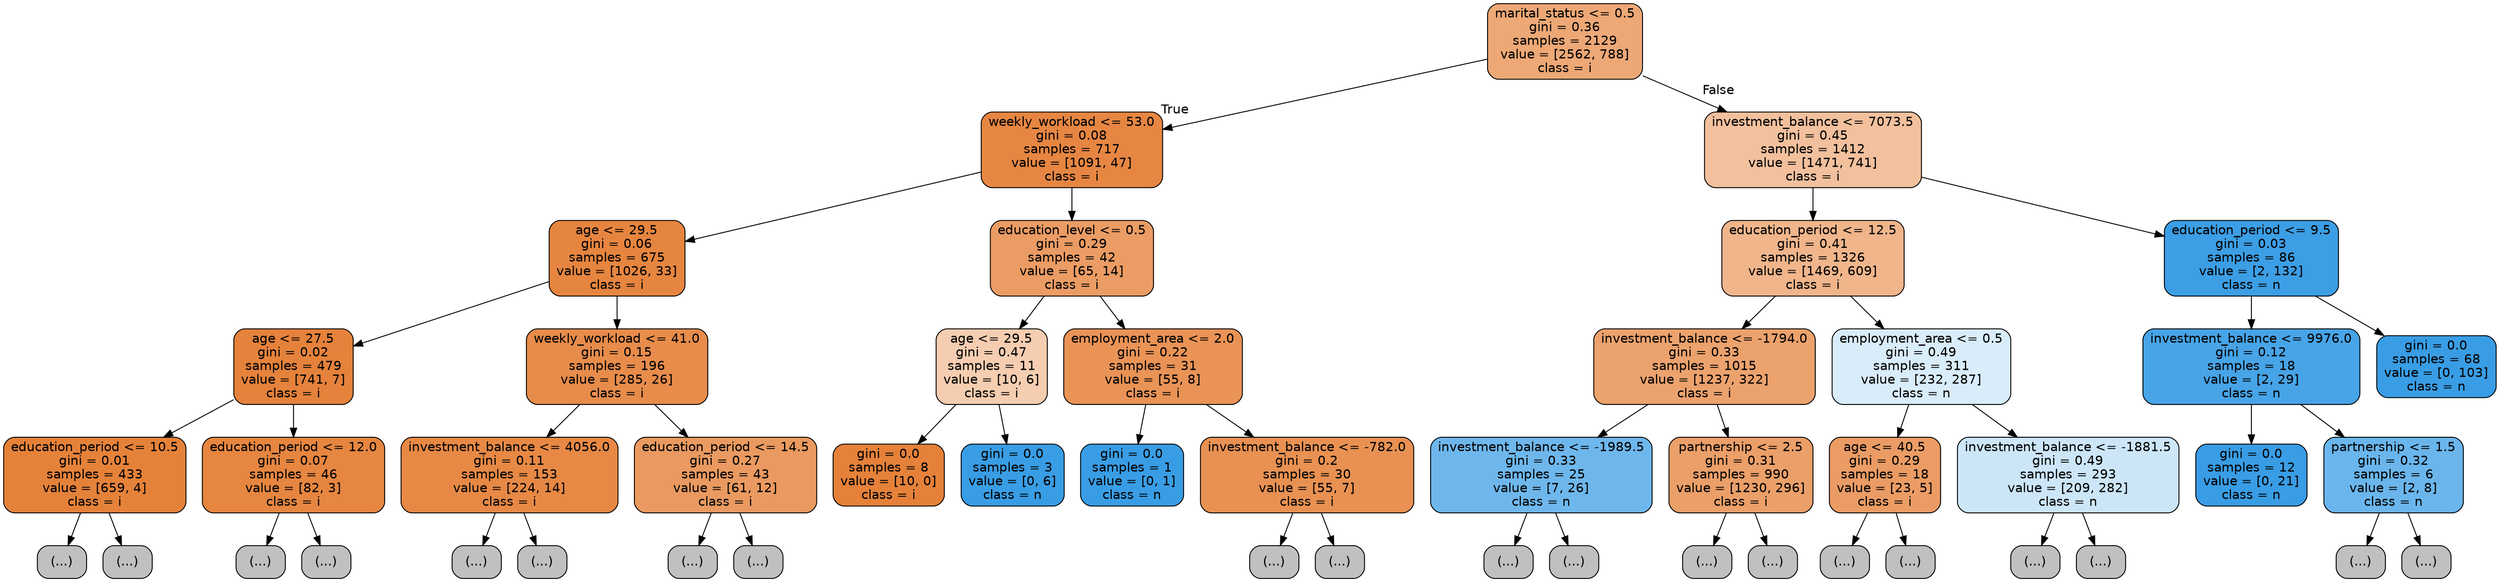 digraph Tree {
node [shape=box, style="filled, rounded", color="black", fontname=helvetica] ;
edge [fontname=helvetica] ;
0 [label="marital_status <= 0.5\ngini = 0.36\nsamples = 2129\nvalue = [2562, 788]\nclass = i", fillcolor="#eda876"] ;
1 [label="weekly_workload <= 53.0\ngini = 0.08\nsamples = 717\nvalue = [1091, 47]\nclass = i", fillcolor="#e68642"] ;
0 -> 1 [labeldistance=2.5, labelangle=45, headlabel="True"] ;
2 [label="age <= 29.5\ngini = 0.06\nsamples = 675\nvalue = [1026, 33]\nclass = i", fillcolor="#e6853f"] ;
1 -> 2 ;
3 [label="age <= 27.5\ngini = 0.02\nsamples = 479\nvalue = [741, 7]\nclass = i", fillcolor="#e5823b"] ;
2 -> 3 ;
4 [label="education_period <= 10.5\ngini = 0.01\nsamples = 433\nvalue = [659, 4]\nclass = i", fillcolor="#e5823a"] ;
3 -> 4 ;
5 [label="(...)", fillcolor="#C0C0C0"] ;
4 -> 5 ;
8 [label="(...)", fillcolor="#C0C0C0"] ;
4 -> 8 ;
25 [label="education_period <= 12.0\ngini = 0.07\nsamples = 46\nvalue = [82, 3]\nclass = i", fillcolor="#e68640"] ;
3 -> 25 ;
26 [label="(...)", fillcolor="#C0C0C0"] ;
25 -> 26 ;
27 [label="(...)", fillcolor="#C0C0C0"] ;
25 -> 27 ;
36 [label="weekly_workload <= 41.0\ngini = 0.15\nsamples = 196\nvalue = [285, 26]\nclass = i", fillcolor="#e78c4b"] ;
2 -> 36 ;
37 [label="investment_balance <= 4056.0\ngini = 0.11\nsamples = 153\nvalue = [224, 14]\nclass = i", fillcolor="#e78945"] ;
36 -> 37 ;
38 [label="(...)", fillcolor="#C0C0C0"] ;
37 -> 38 ;
79 [label="(...)", fillcolor="#C0C0C0"] ;
37 -> 79 ;
84 [label="education_period <= 14.5\ngini = 0.27\nsamples = 43\nvalue = [61, 12]\nclass = i", fillcolor="#ea9a60"] ;
36 -> 84 ;
85 [label="(...)", fillcolor="#C0C0C0"] ;
84 -> 85 ;
104 [label="(...)", fillcolor="#C0C0C0"] ;
84 -> 104 ;
105 [label="education_level <= 0.5\ngini = 0.29\nsamples = 42\nvalue = [65, 14]\nclass = i", fillcolor="#eb9c64"] ;
1 -> 105 ;
106 [label="age <= 29.5\ngini = 0.47\nsamples = 11\nvalue = [10, 6]\nclass = i", fillcolor="#f5cdb0"] ;
105 -> 106 ;
107 [label="gini = 0.0\nsamples = 8\nvalue = [10, 0]\nclass = i", fillcolor="#e58139"] ;
106 -> 107 ;
108 [label="gini = 0.0\nsamples = 3\nvalue = [0, 6]\nclass = n", fillcolor="#399de5"] ;
106 -> 108 ;
109 [label="employment_area <= 2.0\ngini = 0.22\nsamples = 31\nvalue = [55, 8]\nclass = i", fillcolor="#e99356"] ;
105 -> 109 ;
110 [label="gini = 0.0\nsamples = 1\nvalue = [0, 1]\nclass = n", fillcolor="#399de5"] ;
109 -> 110 ;
111 [label="investment_balance <= -782.0\ngini = 0.2\nsamples = 30\nvalue = [55, 7]\nclass = i", fillcolor="#e89152"] ;
109 -> 111 ;
112 [label="(...)", fillcolor="#C0C0C0"] ;
111 -> 112 ;
113 [label="(...)", fillcolor="#C0C0C0"] ;
111 -> 113 ;
122 [label="investment_balance <= 7073.5\ngini = 0.45\nsamples = 1412\nvalue = [1471, 741]\nclass = i", fillcolor="#f2c09d"] ;
0 -> 122 [labeldistance=2.5, labelangle=-45, headlabel="False"] ;
123 [label="education_period <= 12.5\ngini = 0.41\nsamples = 1326\nvalue = [1469, 609]\nclass = i", fillcolor="#f0b58b"] ;
122 -> 123 ;
124 [label="investment_balance <= -1794.0\ngini = 0.33\nsamples = 1015\nvalue = [1237, 322]\nclass = i", fillcolor="#eca26d"] ;
123 -> 124 ;
125 [label="investment_balance <= -1989.5\ngini = 0.33\nsamples = 25\nvalue = [7, 26]\nclass = n", fillcolor="#6eb7ec"] ;
124 -> 125 ;
126 [label="(...)", fillcolor="#C0C0C0"] ;
125 -> 126 ;
127 [label="(...)", fillcolor="#C0C0C0"] ;
125 -> 127 ;
132 [label="partnership <= 2.5\ngini = 0.31\nsamples = 990\nvalue = [1230, 296]\nclass = i", fillcolor="#eb9f69"] ;
124 -> 132 ;
133 [label="(...)", fillcolor="#C0C0C0"] ;
132 -> 133 ;
740 [label="(...)", fillcolor="#C0C0C0"] ;
132 -> 740 ;
777 [label="employment_area <= 0.5\ngini = 0.49\nsamples = 311\nvalue = [232, 287]\nclass = n", fillcolor="#d9ecfa"] ;
123 -> 777 ;
778 [label="age <= 40.5\ngini = 0.29\nsamples = 18\nvalue = [23, 5]\nclass = i", fillcolor="#eb9c64"] ;
777 -> 778 ;
779 [label="(...)", fillcolor="#C0C0C0"] ;
778 -> 779 ;
780 [label="(...)", fillcolor="#C0C0C0"] ;
778 -> 780 ;
787 [label="investment_balance <= -1881.5\ngini = 0.49\nsamples = 293\nvalue = [209, 282]\nclass = n", fillcolor="#cce6f8"] ;
777 -> 787 ;
788 [label="(...)", fillcolor="#C0C0C0"] ;
787 -> 788 ;
793 [label="(...)", fillcolor="#C0C0C0"] ;
787 -> 793 ;
1054 [label="education_period <= 9.5\ngini = 0.03\nsamples = 86\nvalue = [2, 132]\nclass = n", fillcolor="#3c9ee5"] ;
122 -> 1054 ;
1055 [label="investment_balance <= 9976.0\ngini = 0.12\nsamples = 18\nvalue = [2, 29]\nclass = n", fillcolor="#47a4e7"] ;
1054 -> 1055 ;
1056 [label="gini = 0.0\nsamples = 12\nvalue = [0, 21]\nclass = n", fillcolor="#399de5"] ;
1055 -> 1056 ;
1057 [label="partnership <= 1.5\ngini = 0.32\nsamples = 6\nvalue = [2, 8]\nclass = n", fillcolor="#6ab6ec"] ;
1055 -> 1057 ;
1058 [label="(...)", fillcolor="#C0C0C0"] ;
1057 -> 1058 ;
1061 [label="(...)", fillcolor="#C0C0C0"] ;
1057 -> 1061 ;
1062 [label="gini = 0.0\nsamples = 68\nvalue = [0, 103]\nclass = n", fillcolor="#399de5"] ;
1054 -> 1062 ;
}